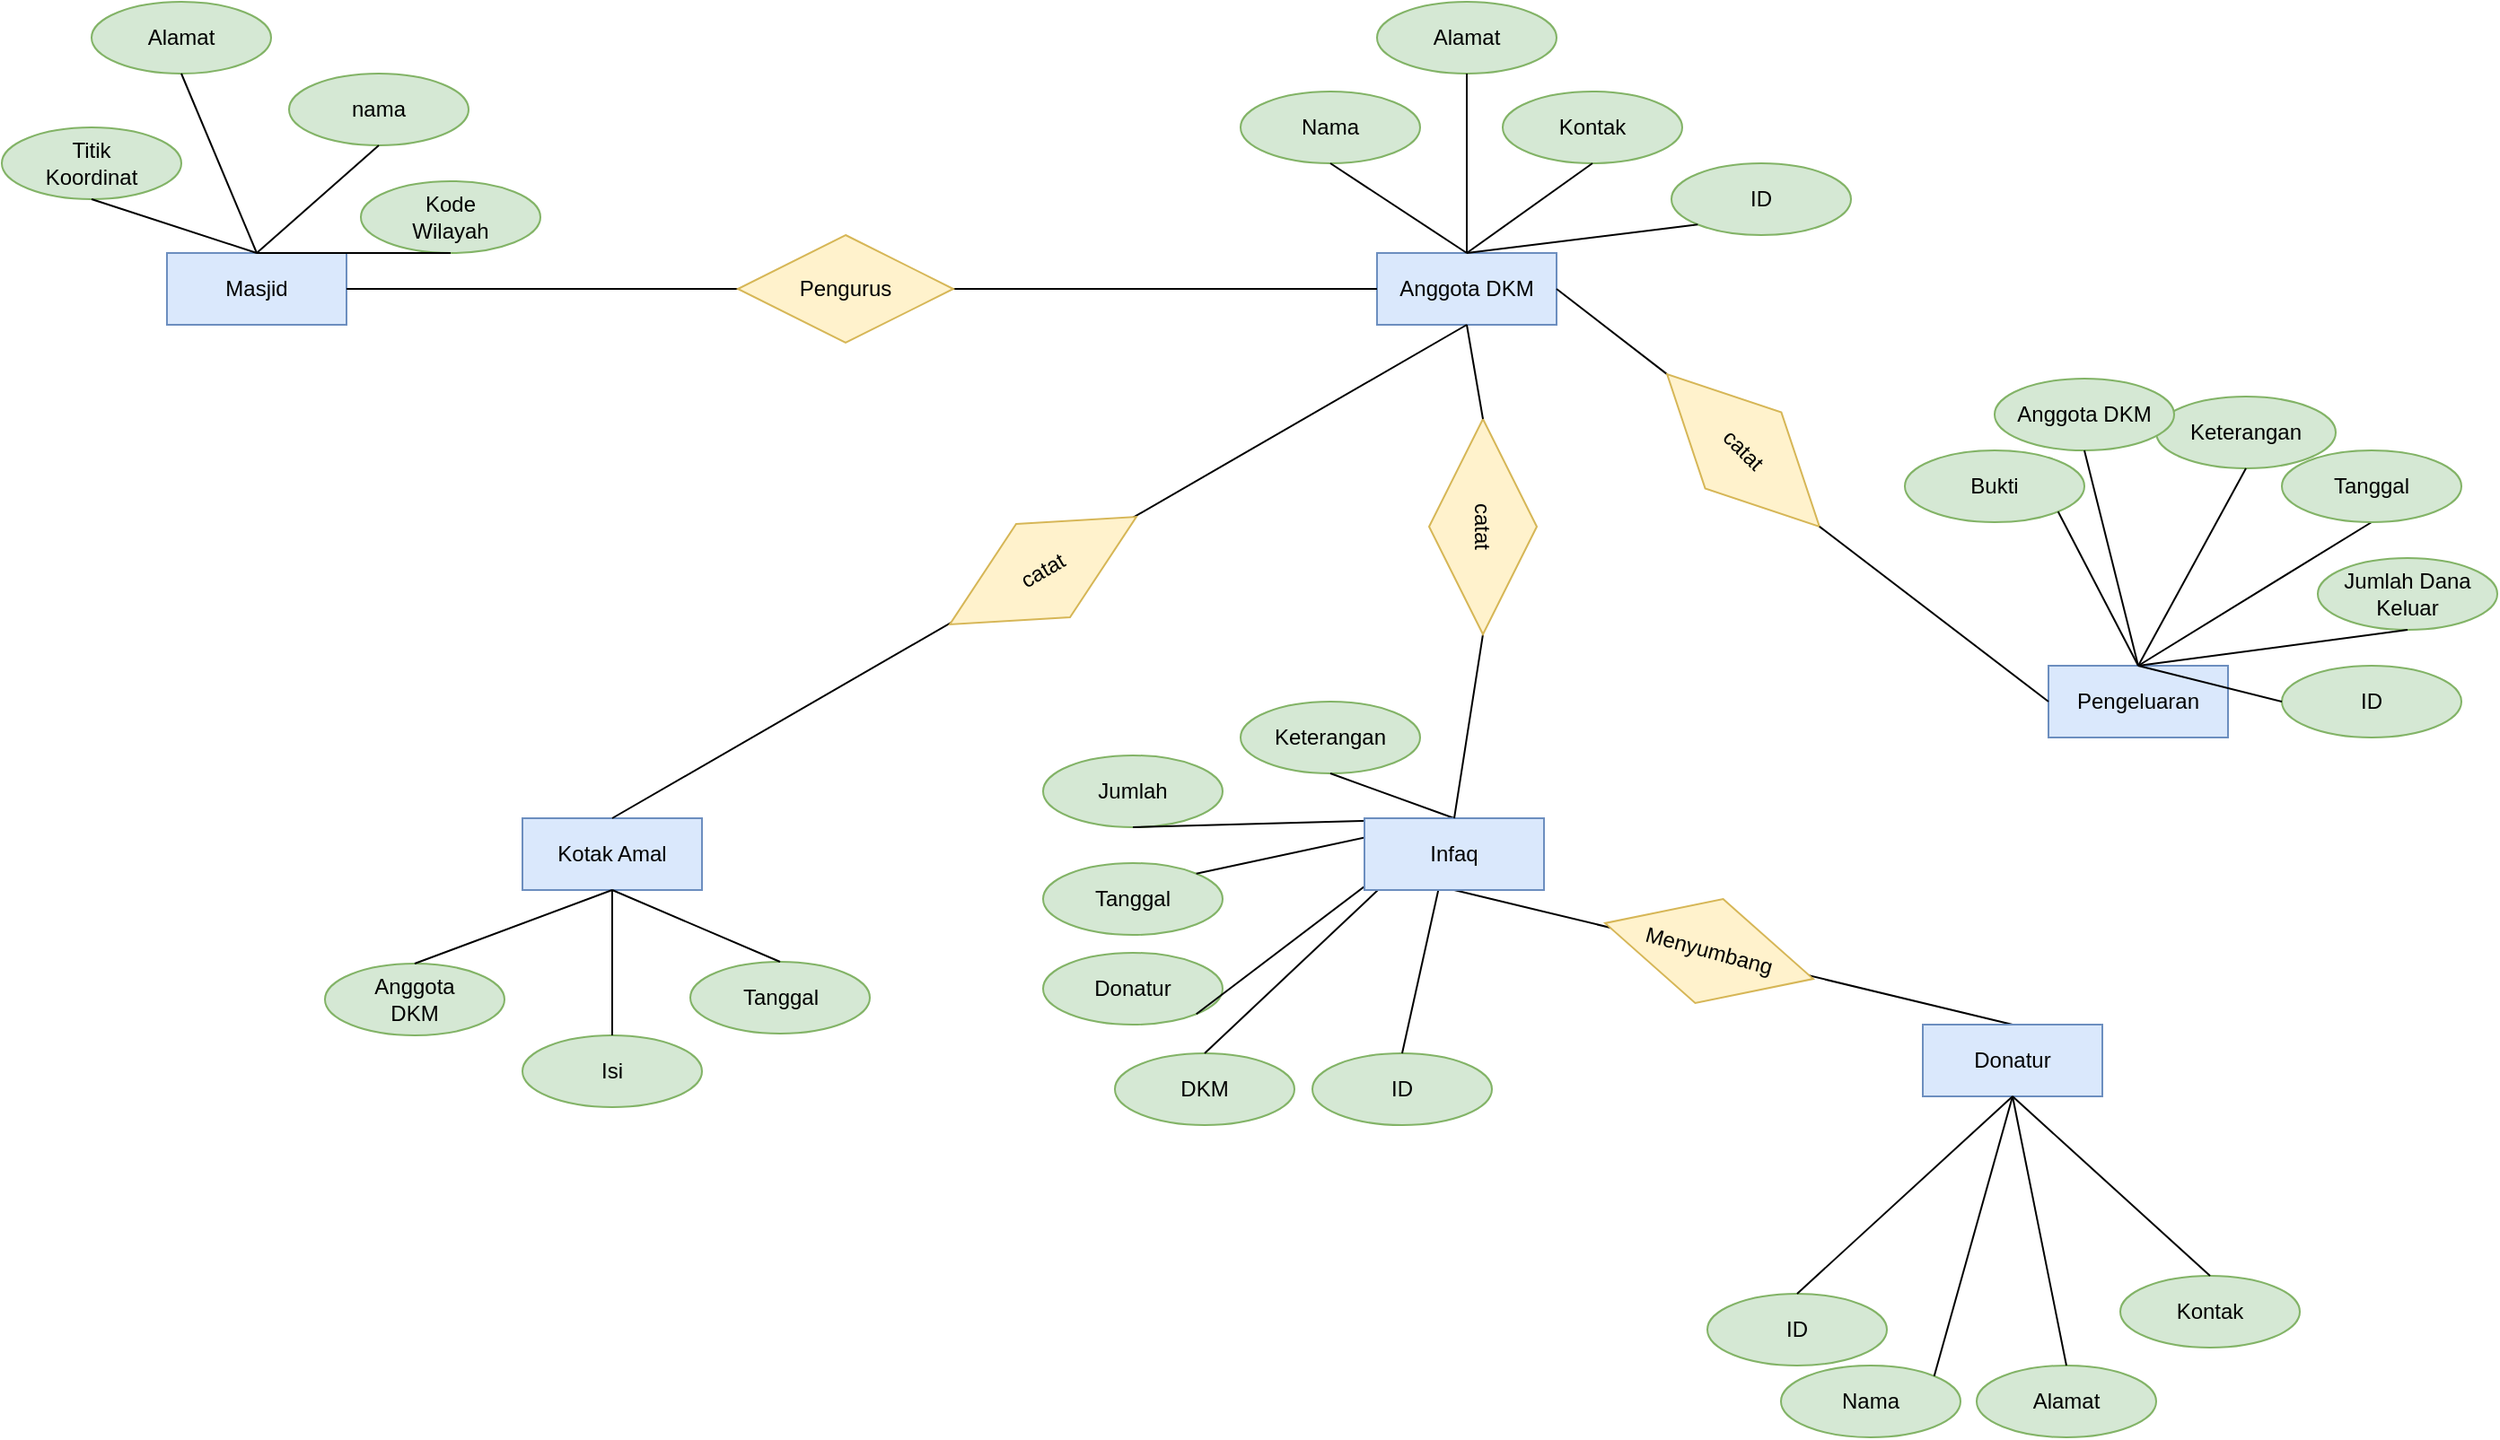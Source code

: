 <mxfile version="17.4.6" type="github">
  <diagram id="ojwaagqvYOmZUPkjRIsk" name="Page-1">
    <mxGraphModel dx="1955" dy="1115" grid="1" gridSize="10" guides="1" tooltips="1" connect="1" arrows="1" fold="1" page="1" pageScale="1" pageWidth="827" pageHeight="1169" math="0" shadow="0">
      <root>
        <mxCell id="0" />
        <mxCell id="1" parent="0" />
        <mxCell id="04sDIrjTk6wdlvFfQbJF-35" value="" style="endArrow=none;html=1;rounded=0;entryX=0.5;entryY=0;entryDx=0;entryDy=0;exitX=0.5;exitY=1;exitDx=0;exitDy=0;" parent="1" source="04sDIrjTk6wdlvFfQbJF-13" target="lsMuIVN3z13ud930ASun-19" edge="1">
          <mxGeometry relative="1" as="geometry">
            <mxPoint x="849" y="495" as="sourcePoint" />
            <mxPoint x="865" y="392.5" as="targetPoint" />
          </mxGeometry>
        </mxCell>
        <mxCell id="lsMuIVN3z13ud930ASun-1" value="Masjid" style="whiteSpace=wrap;html=1;align=center;fillColor=#dae8fc;strokeColor=#6c8ebf;" parent="1" vertex="1">
          <mxGeometry x="122" y="170" width="100" height="40" as="geometry" />
        </mxCell>
        <mxCell id="lsMuIVN3z13ud930ASun-2" value="Titik&lt;br&gt;Koordinat" style="ellipse;whiteSpace=wrap;html=1;align=center;fillColor=#d5e8d4;strokeColor=#82b366;" parent="1" vertex="1">
          <mxGeometry x="30" y="100" width="100" height="40" as="geometry" />
        </mxCell>
        <mxCell id="lsMuIVN3z13ud930ASun-3" value="Kode&lt;br&gt;Wilayah" style="ellipse;whiteSpace=wrap;html=1;align=center;fillColor=#d5e8d4;strokeColor=#82b366;" parent="1" vertex="1">
          <mxGeometry x="230" y="130" width="100" height="40" as="geometry" />
        </mxCell>
        <mxCell id="lsMuIVN3z13ud930ASun-4" value="nama" style="ellipse;whiteSpace=wrap;html=1;align=center;fillColor=#d5e8d4;strokeColor=#82b366;" parent="1" vertex="1">
          <mxGeometry x="190" y="70" width="100" height="40" as="geometry" />
        </mxCell>
        <mxCell id="lsMuIVN3z13ud930ASun-5" value="Alamat" style="ellipse;whiteSpace=wrap;html=1;align=center;fillColor=#d5e8d4;strokeColor=#82b366;" parent="1" vertex="1">
          <mxGeometry x="80" y="30" width="100" height="40" as="geometry" />
        </mxCell>
        <mxCell id="lsMuIVN3z13ud930ASun-6" value="" style="endArrow=none;html=1;rounded=0;exitX=0.5;exitY=1;exitDx=0;exitDy=0;entryX=0.5;entryY=0;entryDx=0;entryDy=0;" parent="1" source="lsMuIVN3z13ud930ASun-2" target="lsMuIVN3z13ud930ASun-1" edge="1">
          <mxGeometry relative="1" as="geometry">
            <mxPoint x="80" y="190" as="sourcePoint" />
            <mxPoint x="240" y="190" as="targetPoint" />
          </mxGeometry>
        </mxCell>
        <mxCell id="lsMuIVN3z13ud930ASun-7" value="" style="endArrow=none;html=1;rounded=0;exitX=0.5;exitY=1;exitDx=0;exitDy=0;entryX=0.5;entryY=0;entryDx=0;entryDy=0;" parent="1" source="lsMuIVN3z13ud930ASun-5" target="lsMuIVN3z13ud930ASun-1" edge="1">
          <mxGeometry relative="1" as="geometry">
            <mxPoint x="90" y="150" as="sourcePoint" />
            <mxPoint x="180.0" y="200" as="targetPoint" />
          </mxGeometry>
        </mxCell>
        <mxCell id="lsMuIVN3z13ud930ASun-8" value="" style="endArrow=none;html=1;rounded=0;exitX=0.5;exitY=1;exitDx=0;exitDy=0;entryX=0.5;entryY=0;entryDx=0;entryDy=0;" parent="1" source="lsMuIVN3z13ud930ASun-4" target="lsMuIVN3z13ud930ASun-1" edge="1">
          <mxGeometry relative="1" as="geometry">
            <mxPoint x="100" y="160" as="sourcePoint" />
            <mxPoint x="190.0" y="210" as="targetPoint" />
          </mxGeometry>
        </mxCell>
        <mxCell id="lsMuIVN3z13ud930ASun-9" value="" style="endArrow=none;html=1;rounded=0;exitX=0.5;exitY=1;exitDx=0;exitDy=0;entryX=0.5;entryY=0;entryDx=0;entryDy=0;" parent="1" source="lsMuIVN3z13ud930ASun-3" target="lsMuIVN3z13ud930ASun-1" edge="1">
          <mxGeometry relative="1" as="geometry">
            <mxPoint x="110" y="170" as="sourcePoint" />
            <mxPoint x="200.0" y="220" as="targetPoint" />
          </mxGeometry>
        </mxCell>
        <mxCell id="lsMuIVN3z13ud930ASun-10" value="Anggota DKM" style="whiteSpace=wrap;html=1;align=center;fillColor=#dae8fc;strokeColor=#6c8ebf;" parent="1" vertex="1">
          <mxGeometry x="796" y="170" width="100" height="40" as="geometry" />
        </mxCell>
        <mxCell id="lsMuIVN3z13ud930ASun-11" value="Nama" style="ellipse;whiteSpace=wrap;html=1;align=center;fillColor=#d5e8d4;strokeColor=#82b366;" parent="1" vertex="1">
          <mxGeometry x="720" y="80" width="100" height="40" as="geometry" />
        </mxCell>
        <mxCell id="lsMuIVN3z13ud930ASun-12" value="Alamat" style="ellipse;whiteSpace=wrap;html=1;align=center;fillColor=#d5e8d4;strokeColor=#82b366;" parent="1" vertex="1">
          <mxGeometry x="796" y="30" width="100" height="40" as="geometry" />
        </mxCell>
        <mxCell id="lsMuIVN3z13ud930ASun-13" value="Kontak" style="ellipse;whiteSpace=wrap;html=1;align=center;fillColor=#d5e8d4;strokeColor=#82b366;" parent="1" vertex="1">
          <mxGeometry x="866" y="80" width="100" height="40" as="geometry" />
        </mxCell>
        <mxCell id="lsMuIVN3z13ud930ASun-15" value="" style="endArrow=none;html=1;rounded=0;entryX=0.5;entryY=0;entryDx=0;entryDy=0;exitX=0.5;exitY=1;exitDx=0;exitDy=0;" parent="1" source="lsMuIVN3z13ud930ASun-11" target="lsMuIVN3z13ud930ASun-10" edge="1">
          <mxGeometry relative="1" as="geometry">
            <mxPoint x="706" y="120" as="sourcePoint" />
            <mxPoint x="466" y="180" as="targetPoint" />
          </mxGeometry>
        </mxCell>
        <mxCell id="lsMuIVN3z13ud930ASun-16" value="" style="endArrow=none;html=1;rounded=0;exitX=0.5;exitY=1;exitDx=0;exitDy=0;" parent="1" source="lsMuIVN3z13ud930ASun-12" edge="1">
          <mxGeometry relative="1" as="geometry">
            <mxPoint x="780.0" y="130" as="sourcePoint" />
            <mxPoint x="846" y="170" as="targetPoint" />
          </mxGeometry>
        </mxCell>
        <mxCell id="lsMuIVN3z13ud930ASun-17" value="" style="endArrow=none;html=1;rounded=0;entryX=0.5;entryY=0;entryDx=0;entryDy=0;exitX=0.5;exitY=1;exitDx=0;exitDy=0;" parent="1" source="lsMuIVN3z13ud930ASun-13" target="lsMuIVN3z13ud930ASun-10" edge="1">
          <mxGeometry relative="1" as="geometry">
            <mxPoint x="790.0" y="140" as="sourcePoint" />
            <mxPoint x="866" y="190" as="targetPoint" />
          </mxGeometry>
        </mxCell>
        <mxCell id="lsMuIVN3z13ud930ASun-19" value="Donatur" style="whiteSpace=wrap;html=1;align=center;fillColor=#dae8fc;strokeColor=#6c8ebf;" parent="1" vertex="1">
          <mxGeometry x="1100" y="600" width="100" height="40" as="geometry" />
        </mxCell>
        <mxCell id="lsMuIVN3z13ud930ASun-20" value="Nama" style="ellipse;whiteSpace=wrap;html=1;align=center;fillColor=#d5e8d4;strokeColor=#82b366;" parent="1" vertex="1">
          <mxGeometry x="1021" y="790" width="100" height="40" as="geometry" />
        </mxCell>
        <mxCell id="lsMuIVN3z13ud930ASun-21" value="Alamat" style="ellipse;whiteSpace=wrap;html=1;align=center;fillColor=#d5e8d4;strokeColor=#82b366;" parent="1" vertex="1">
          <mxGeometry x="1130" y="790" width="100" height="40" as="geometry" />
        </mxCell>
        <mxCell id="lsMuIVN3z13ud930ASun-22" value="Kontak" style="ellipse;whiteSpace=wrap;html=1;align=center;fillColor=#d5e8d4;strokeColor=#82b366;" parent="1" vertex="1">
          <mxGeometry x="1210" y="740" width="100" height="40" as="geometry" />
        </mxCell>
        <mxCell id="lsMuIVN3z13ud930ASun-23" value="" style="endArrow=none;html=1;rounded=0;exitX=0.5;exitY=1;exitDx=0;exitDy=0;entryX=0.5;entryY=0;entryDx=0;entryDy=0;" parent="1" source="lsMuIVN3z13ud930ASun-19" target="lsMuIVN3z13ud930ASun-21" edge="1">
          <mxGeometry relative="1" as="geometry">
            <mxPoint x="1196" y="720" as="sourcePoint" />
            <mxPoint x="1356" y="720" as="targetPoint" />
          </mxGeometry>
        </mxCell>
        <mxCell id="lsMuIVN3z13ud930ASun-24" value="" style="endArrow=none;html=1;rounded=0;entryX=1;entryY=0;entryDx=0;entryDy=0;exitX=0.5;exitY=1;exitDx=0;exitDy=0;" parent="1" source="lsMuIVN3z13ud930ASun-19" target="lsMuIVN3z13ud930ASun-20" edge="1">
          <mxGeometry relative="1" as="geometry">
            <mxPoint x="1096" y="760" as="sourcePoint" />
            <mxPoint x="1106" y="680" as="targetPoint" />
          </mxGeometry>
        </mxCell>
        <mxCell id="lsMuIVN3z13ud930ASun-25" value="" style="endArrow=none;html=1;rounded=0;entryX=0.5;entryY=0;entryDx=0;entryDy=0;exitX=0.5;exitY=1;exitDx=0;exitDy=0;" parent="1" source="lsMuIVN3z13ud930ASun-19" target="lsMuIVN3z13ud930ASun-22" edge="1">
          <mxGeometry relative="1" as="geometry">
            <mxPoint x="1096" y="760" as="sourcePoint" />
            <mxPoint x="1036" y="730" as="targetPoint" />
          </mxGeometry>
        </mxCell>
        <mxCell id="lsMuIVN3z13ud930ASun-26" value="Menyumbang" style="shape=rhombus;perimeter=rhombusPerimeter;whiteSpace=wrap;html=1;align=center;fillColor=#fff2cc;strokeColor=#d6b656;rotation=15;" parent="1" vertex="1">
          <mxGeometry x="921" y="529" width="120" height="60" as="geometry" />
        </mxCell>
        <mxCell id="lsMuIVN3z13ud930ASun-27" value="Kotak Amal" style="whiteSpace=wrap;html=1;align=center;fillColor=#dae8fc;strokeColor=#6c8ebf;" parent="1" vertex="1">
          <mxGeometry x="320" y="485" width="100" height="40" as="geometry" />
        </mxCell>
        <mxCell id="lsMuIVN3z13ud930ASun-28" value="Anggota&lt;br&gt;DKM" style="ellipse;whiteSpace=wrap;html=1;align=center;fillColor=#d5e8d4;strokeColor=#82b366;" parent="1" vertex="1">
          <mxGeometry x="210" y="566" width="100" height="40" as="geometry" />
        </mxCell>
        <mxCell id="lsMuIVN3z13ud930ASun-30" value="Tanggal" style="ellipse;whiteSpace=wrap;html=1;align=center;fillColor=#d5e8d4;strokeColor=#82b366;" parent="1" vertex="1">
          <mxGeometry x="413.5" y="565" width="100" height="40" as="geometry" />
        </mxCell>
        <mxCell id="lsMuIVN3z13ud930ASun-31" value="" style="endArrow=none;html=1;rounded=0;exitX=0.5;exitY=1;exitDx=0;exitDy=0;entryX=0.5;entryY=0;entryDx=0;entryDy=0;" parent="1" source="lsMuIVN3z13ud930ASun-27" target="lsMuIVN3z13ud930ASun-28" edge="1">
          <mxGeometry relative="1" as="geometry">
            <mxPoint x="-150" y="495" as="sourcePoint" />
            <mxPoint x="-150" y="405" as="targetPoint" />
          </mxGeometry>
        </mxCell>
        <mxCell id="lsMuIVN3z13ud930ASun-32" value="" style="endArrow=none;html=1;rounded=0;entryX=0.5;entryY=0;entryDx=0;entryDy=0;exitX=0.5;exitY=1;exitDx=0;exitDy=0;" parent="1" source="lsMuIVN3z13ud930ASun-27" target="lsMuIVN3z13ud930ASun-30" edge="1">
          <mxGeometry relative="1" as="geometry">
            <mxPoint x="370" y="485" as="sourcePoint" />
            <mxPoint x="310" y="445" as="targetPoint" />
          </mxGeometry>
        </mxCell>
        <mxCell id="lsMuIVN3z13ud930ASun-84" value="Pengeluaran" style="whiteSpace=wrap;html=1;align=center;fillColor=#dae8fc;strokeColor=#6c8ebf;" parent="1" vertex="1">
          <mxGeometry x="1170" y="400" width="100" height="40" as="geometry" />
        </mxCell>
        <mxCell id="lsMuIVN3z13ud930ASun-85" value="Bukti" style="ellipse;whiteSpace=wrap;html=1;align=center;fillColor=#d5e8d4;strokeColor=#82b366;" parent="1" vertex="1">
          <mxGeometry x="1090" y="280" width="100" height="40" as="geometry" />
        </mxCell>
        <mxCell id="lsMuIVN3z13ud930ASun-86" value="Jumlah Dana Keluar" style="ellipse;whiteSpace=wrap;html=1;align=center;fillColor=#d5e8d4;strokeColor=#82b366;" parent="1" vertex="1">
          <mxGeometry x="1320" y="340" width="100" height="40" as="geometry" />
        </mxCell>
        <mxCell id="lsMuIVN3z13ud930ASun-87" value="Keterangan" style="ellipse;whiteSpace=wrap;html=1;align=center;fillColor=#d5e8d4;strokeColor=#82b366;" parent="1" vertex="1">
          <mxGeometry x="1230" y="250" width="100" height="40" as="geometry" />
        </mxCell>
        <mxCell id="lsMuIVN3z13ud930ASun-88" value="Anggota DKM" style="ellipse;whiteSpace=wrap;html=1;align=center;fillColor=#d5e8d4;strokeColor=#82b366;" parent="1" vertex="1">
          <mxGeometry x="1140" y="240" width="100" height="40" as="geometry" />
        </mxCell>
        <mxCell id="lsMuIVN3z13ud930ASun-89" value="" style="endArrow=none;html=1;rounded=0;exitX=0.5;exitY=1;exitDx=0;exitDy=0;entryX=0.5;entryY=0;entryDx=0;entryDy=0;startArrow=none;" parent="1" source="04sDIrjTk6wdlvFfQbJF-5" target="lsMuIVN3z13ud930ASun-84" edge="1">
          <mxGeometry relative="1" as="geometry">
            <mxPoint x="1100" y="410" as="sourcePoint" />
            <mxPoint x="1260" y="410" as="targetPoint" />
          </mxGeometry>
        </mxCell>
        <mxCell id="lsMuIVN3z13ud930ASun-90" value="" style="endArrow=none;html=1;rounded=0;exitX=0.5;exitY=1;exitDx=0;exitDy=0;entryX=0.5;entryY=0;entryDx=0;entryDy=0;" parent="1" source="lsMuIVN3z13ud930ASun-88" target="lsMuIVN3z13ud930ASun-84" edge="1">
          <mxGeometry relative="1" as="geometry">
            <mxPoint x="1110" y="370" as="sourcePoint" />
            <mxPoint x="1200.0" y="420" as="targetPoint" />
          </mxGeometry>
        </mxCell>
        <mxCell id="lsMuIVN3z13ud930ASun-91" value="" style="endArrow=none;html=1;rounded=0;exitX=0.5;exitY=1;exitDx=0;exitDy=0;entryX=0.5;entryY=0;entryDx=0;entryDy=0;" parent="1" source="lsMuIVN3z13ud930ASun-87" target="lsMuIVN3z13ud930ASun-84" edge="1">
          <mxGeometry relative="1" as="geometry">
            <mxPoint x="1120" y="380" as="sourcePoint" />
            <mxPoint x="1210.0" y="430" as="targetPoint" />
          </mxGeometry>
        </mxCell>
        <mxCell id="lsMuIVN3z13ud930ASun-92" value="" style="endArrow=none;html=1;rounded=0;exitX=0.5;exitY=1;exitDx=0;exitDy=0;entryX=0.5;entryY=0;entryDx=0;entryDy=0;" parent="1" source="lsMuIVN3z13ud930ASun-86" target="lsMuIVN3z13ud930ASun-84" edge="1">
          <mxGeometry relative="1" as="geometry">
            <mxPoint x="1130" y="390" as="sourcePoint" />
            <mxPoint x="1220.0" y="440" as="targetPoint" />
          </mxGeometry>
        </mxCell>
        <mxCell id="04sDIrjTk6wdlvFfQbJF-1" value="ID" style="ellipse;whiteSpace=wrap;html=1;align=center;fillColor=#d5e8d4;strokeColor=#82b366;" parent="1" vertex="1">
          <mxGeometry x="960" y="120" width="100" height="40" as="geometry" />
        </mxCell>
        <mxCell id="04sDIrjTk6wdlvFfQbJF-3" value="" style="endArrow=none;html=1;rounded=0;entryX=0.5;entryY=0;entryDx=0;entryDy=0;exitX=0;exitY=1;exitDx=0;exitDy=0;" parent="1" source="04sDIrjTk6wdlvFfQbJF-1" target="lsMuIVN3z13ud930ASun-10" edge="1">
          <mxGeometry relative="1" as="geometry">
            <mxPoint x="926" y="130" as="sourcePoint" />
            <mxPoint x="856.0" y="180" as="targetPoint" />
          </mxGeometry>
        </mxCell>
        <mxCell id="04sDIrjTk6wdlvFfQbJF-4" value="ID" style="ellipse;whiteSpace=wrap;html=1;align=center;fillColor=#d5e8d4;strokeColor=#82b366;" parent="1" vertex="1">
          <mxGeometry x="1300" y="400" width="100" height="40" as="geometry" />
        </mxCell>
        <mxCell id="04sDIrjTk6wdlvFfQbJF-5" value="Tanggal" style="ellipse;whiteSpace=wrap;html=1;align=center;fillColor=#d5e8d4;strokeColor=#82b366;" parent="1" vertex="1">
          <mxGeometry x="1300" y="280" width="100" height="40" as="geometry" />
        </mxCell>
        <mxCell id="04sDIrjTk6wdlvFfQbJF-7" value="" style="endArrow=none;html=1;rounded=0;exitX=1;exitY=1;exitDx=0;exitDy=0;entryX=0.5;entryY=0;entryDx=0;entryDy=0;" parent="1" source="lsMuIVN3z13ud930ASun-85" target="lsMuIVN3z13ud930ASun-84" edge="1">
          <mxGeometry relative="1" as="geometry">
            <mxPoint x="1200" y="290" as="sourcePoint" />
            <mxPoint x="1190" y="410" as="targetPoint" />
          </mxGeometry>
        </mxCell>
        <mxCell id="04sDIrjTk6wdlvFfQbJF-8" value="" style="endArrow=none;html=1;rounded=0;exitX=0;exitY=0.5;exitDx=0;exitDy=0;entryX=0.5;entryY=0;entryDx=0;entryDy=0;" parent="1" source="04sDIrjTk6wdlvFfQbJF-4" target="lsMuIVN3z13ud930ASun-84" edge="1">
          <mxGeometry relative="1" as="geometry">
            <mxPoint x="1135.186" y="314.21" as="sourcePoint" />
            <mxPoint x="1200" y="420" as="targetPoint" />
          </mxGeometry>
        </mxCell>
        <mxCell id="04sDIrjTk6wdlvFfQbJF-9" value="ID" style="ellipse;whiteSpace=wrap;html=1;align=center;fillColor=#d5e8d4;strokeColor=#82b366;" parent="1" vertex="1">
          <mxGeometry x="980" y="750" width="100" height="40" as="geometry" />
        </mxCell>
        <mxCell id="04sDIrjTk6wdlvFfQbJF-10" value="" style="endArrow=none;html=1;rounded=0;entryX=0.5;entryY=0;entryDx=0;entryDy=0;exitX=0.5;exitY=1;exitDx=0;exitDy=0;" parent="1" source="lsMuIVN3z13ud930ASun-19" target="04sDIrjTk6wdlvFfQbJF-9" edge="1">
          <mxGeometry relative="1" as="geometry">
            <mxPoint x="1106" y="770" as="sourcePoint" />
            <mxPoint x="1036" y="730" as="targetPoint" />
          </mxGeometry>
        </mxCell>
        <mxCell id="04sDIrjTk6wdlvFfQbJF-11" value="Isi" style="ellipse;whiteSpace=wrap;html=1;align=center;fillColor=#d5e8d4;strokeColor=#82b366;" parent="1" vertex="1">
          <mxGeometry x="320" y="606" width="100" height="40" as="geometry" />
        </mxCell>
        <mxCell id="04sDIrjTk6wdlvFfQbJF-12" value="" style="endArrow=none;html=1;rounded=0;entryX=0.5;entryY=0;entryDx=0;entryDy=0;exitX=0.5;exitY=1;exitDx=0;exitDy=0;" parent="1" source="lsMuIVN3z13ud930ASun-27" target="04sDIrjTk6wdlvFfQbJF-11" edge="1">
          <mxGeometry relative="1" as="geometry">
            <mxPoint x="370" y="485" as="sourcePoint" />
            <mxPoint x="456" y="445" as="targetPoint" />
          </mxGeometry>
        </mxCell>
        <mxCell id="04sDIrjTk6wdlvFfQbJF-14" value="Tanggal" style="ellipse;whiteSpace=wrap;html=1;align=center;fillColor=#d5e8d4;strokeColor=#82b366;" parent="1" vertex="1">
          <mxGeometry x="610" y="510" width="100" height="40" as="geometry" />
        </mxCell>
        <mxCell id="04sDIrjTk6wdlvFfQbJF-15" value="Keterangan" style="ellipse;whiteSpace=wrap;html=1;align=center;fillColor=#d5e8d4;strokeColor=#82b366;" parent="1" vertex="1">
          <mxGeometry x="720" y="420" width="100" height="40" as="geometry" />
        </mxCell>
        <mxCell id="04sDIrjTk6wdlvFfQbJF-16" value="ID" style="ellipse;whiteSpace=wrap;html=1;align=center;fillColor=#d5e8d4;strokeColor=#82b366;" parent="1" vertex="1">
          <mxGeometry x="760" y="616" width="100" height="40" as="geometry" />
        </mxCell>
        <mxCell id="04sDIrjTk6wdlvFfQbJF-17" value="DKM" style="ellipse;whiteSpace=wrap;html=1;align=center;fillColor=#d5e8d4;strokeColor=#82b366;" parent="1" vertex="1">
          <mxGeometry x="650" y="616" width="100" height="40" as="geometry" />
        </mxCell>
        <mxCell id="04sDIrjTk6wdlvFfQbJF-18" value="Jumlah" style="ellipse;whiteSpace=wrap;html=1;align=center;fillColor=#d5e8d4;strokeColor=#82b366;" parent="1" vertex="1">
          <mxGeometry x="610" y="450" width="100" height="40" as="geometry" />
        </mxCell>
        <mxCell id="04sDIrjTk6wdlvFfQbJF-19" value="Donatur" style="ellipse;whiteSpace=wrap;html=1;align=center;fillColor=#d5e8d4;strokeColor=#82b366;" parent="1" vertex="1">
          <mxGeometry x="610" y="560" width="100" height="40" as="geometry" />
        </mxCell>
        <mxCell id="04sDIrjTk6wdlvFfQbJF-20" value="" style="endArrow=none;html=1;rounded=0;entryX=0.5;entryY=0;entryDx=0;entryDy=0;exitX=0.5;exitY=0;exitDx=0;exitDy=0;" parent="1" source="04sDIrjTk6wdlvFfQbJF-16" target="04sDIrjTk6wdlvFfQbJF-13" edge="1">
          <mxGeometry relative="1" as="geometry">
            <mxPoint x="476" y="505" as="sourcePoint" />
            <mxPoint x="552" y="455" as="targetPoint" />
          </mxGeometry>
        </mxCell>
        <mxCell id="04sDIrjTk6wdlvFfQbJF-21" value="" style="endArrow=none;html=1;rounded=0;entryX=0.5;entryY=0;entryDx=0;entryDy=0;exitX=0.5;exitY=0;exitDx=0;exitDy=0;" parent="1" source="04sDIrjTk6wdlvFfQbJF-17" target="04sDIrjTk6wdlvFfQbJF-13" edge="1">
          <mxGeometry relative="1" as="geometry">
            <mxPoint x="719" y="455" as="sourcePoint" />
            <mxPoint x="849" y="495" as="targetPoint" />
          </mxGeometry>
        </mxCell>
        <mxCell id="04sDIrjTk6wdlvFfQbJF-22" value="" style="endArrow=none;html=1;rounded=0;entryX=0.5;entryY=0;entryDx=0;entryDy=0;exitX=1;exitY=1;exitDx=0;exitDy=0;" parent="1" source="04sDIrjTk6wdlvFfQbJF-19" target="04sDIrjTk6wdlvFfQbJF-13" edge="1">
          <mxGeometry relative="1" as="geometry">
            <mxPoint x="823" y="325" as="sourcePoint" />
            <mxPoint x="849" y="495" as="targetPoint" />
          </mxGeometry>
        </mxCell>
        <mxCell id="04sDIrjTk6wdlvFfQbJF-23" value="" style="endArrow=none;html=1;rounded=0;entryX=0.5;entryY=0;entryDx=0;entryDy=0;exitX=1;exitY=0;exitDx=0;exitDy=0;" parent="1" source="04sDIrjTk6wdlvFfQbJF-14" target="04sDIrjTk6wdlvFfQbJF-13" edge="1">
          <mxGeometry relative="1" as="geometry">
            <mxPoint x="838.355" y="314.142" as="sourcePoint" />
            <mxPoint x="849" y="495" as="targetPoint" />
          </mxGeometry>
        </mxCell>
        <mxCell id="04sDIrjTk6wdlvFfQbJF-24" value="" style="endArrow=none;html=1;rounded=0;entryX=0.5;entryY=0;entryDx=0;entryDy=0;exitX=0.5;exitY=1;exitDx=0;exitDy=0;" parent="1" source="04sDIrjTk6wdlvFfQbJF-18" target="04sDIrjTk6wdlvFfQbJF-13" edge="1">
          <mxGeometry relative="1" as="geometry">
            <mxPoint x="867.645" y="314.142" as="sourcePoint" />
            <mxPoint x="849" y="495" as="targetPoint" />
          </mxGeometry>
        </mxCell>
        <mxCell id="04sDIrjTk6wdlvFfQbJF-25" value="" style="endArrow=none;html=1;rounded=0;entryX=0.5;entryY=0;entryDx=0;entryDy=0;exitX=0.5;exitY=1;exitDx=0;exitDy=0;" parent="1" source="04sDIrjTk6wdlvFfQbJF-15" target="04sDIrjTk6wdlvFfQbJF-13" edge="1">
          <mxGeometry relative="1" as="geometry">
            <mxPoint x="943" y="385" as="sourcePoint" />
            <mxPoint x="849" y="495" as="targetPoint" />
          </mxGeometry>
        </mxCell>
        <mxCell id="04sDIrjTk6wdlvFfQbJF-26" value="" style="endArrow=none;html=1;rounded=0;entryX=1;entryY=0.5;entryDx=0;entryDy=0;exitX=0;exitY=0.5;exitDx=0;exitDy=0;" parent="1" source="lsMuIVN3z13ud930ASun-10" target="lsMuIVN3z13ud930ASun-1" edge="1">
          <mxGeometry relative="1" as="geometry">
            <mxPoint x="570" y="220" as="sourcePoint" />
            <mxPoint x="182" y="180" as="targetPoint" />
          </mxGeometry>
        </mxCell>
        <mxCell id="lsMuIVN3z13ud930ASun-18" value="Pengurus" style="shape=rhombus;perimeter=rhombusPerimeter;whiteSpace=wrap;html=1;align=center;fillColor=#fff2cc;strokeColor=#d6b656;" parent="1" vertex="1">
          <mxGeometry x="440" y="160" width="120" height="60" as="geometry" />
        </mxCell>
        <mxCell id="04sDIrjTk6wdlvFfQbJF-27" value="" style="endArrow=none;html=1;rounded=0;entryX=1;entryY=0.5;entryDx=0;entryDy=0;exitX=0;exitY=0.5;exitDx=0;exitDy=0;startArrow=none;" parent="1" source="04sDIrjTk6wdlvFfQbJF-28" target="lsMuIVN3z13ud930ASun-10" edge="1">
          <mxGeometry relative="1" as="geometry">
            <mxPoint x="984.645" y="164.142" as="sourcePoint" />
            <mxPoint x="856" y="180" as="targetPoint" />
          </mxGeometry>
        </mxCell>
        <mxCell id="04sDIrjTk6wdlvFfQbJF-28" value="catat" style="shape=rhombus;perimeter=rhombusPerimeter;whiteSpace=wrap;html=1;align=center;fillColor=#fff2cc;strokeColor=#d6b656;rotation=45;" parent="1" vertex="1">
          <mxGeometry x="940" y="250" width="120" height="60" as="geometry" />
        </mxCell>
        <mxCell id="04sDIrjTk6wdlvFfQbJF-29" value="" style="endArrow=none;html=1;rounded=0;entryX=1;entryY=0.5;entryDx=0;entryDy=0;exitX=0;exitY=0.5;exitDx=0;exitDy=0;" parent="1" source="lsMuIVN3z13ud930ASun-84" target="04sDIrjTk6wdlvFfQbJF-28" edge="1">
          <mxGeometry relative="1" as="geometry">
            <mxPoint x="1140" y="430" as="sourcePoint" />
            <mxPoint x="896" y="190" as="targetPoint" />
          </mxGeometry>
        </mxCell>
        <mxCell id="04sDIrjTk6wdlvFfQbJF-13" value="Infaq" style="whiteSpace=wrap;html=1;align=center;fillColor=#dae8fc;strokeColor=#6c8ebf;" parent="1" vertex="1">
          <mxGeometry x="789" y="485" width="100" height="40" as="geometry" />
        </mxCell>
        <mxCell id="04sDIrjTk6wdlvFfQbJF-32" value="" style="endArrow=none;html=1;rounded=0;entryX=1;entryY=0.5;entryDx=0;entryDy=0;exitX=0.5;exitY=0;exitDx=0;exitDy=0;" parent="1" source="04sDIrjTk6wdlvFfQbJF-13" target="04sDIrjTk6wdlvFfQbJF-33" edge="1">
          <mxGeometry relative="1" as="geometry">
            <mxPoint x="740" y="507.5" as="sourcePoint" />
            <mxPoint x="751" y="232.5" as="targetPoint" />
          </mxGeometry>
        </mxCell>
        <mxCell id="04sDIrjTk6wdlvFfQbJF-33" value="catat" style="shape=rhombus;perimeter=rhombusPerimeter;whiteSpace=wrap;html=1;align=center;fillColor=#fff2cc;strokeColor=#d6b656;rotation=90;" parent="1" vertex="1">
          <mxGeometry x="795" y="292.5" width="120" height="60" as="geometry" />
        </mxCell>
        <mxCell id="04sDIrjTk6wdlvFfQbJF-34" value="" style="endArrow=none;html=1;rounded=0;entryX=0.5;entryY=1;entryDx=0;entryDy=0;exitX=0;exitY=0.5;exitDx=0;exitDy=0;startArrow=none;" parent="1" source="04sDIrjTk6wdlvFfQbJF-33" target="lsMuIVN3z13ud930ASun-10" edge="1">
          <mxGeometry relative="1" as="geometry">
            <mxPoint x="839.645" y="206.642" as="sourcePoint" />
            <mxPoint x="747" y="232.5" as="targetPoint" />
          </mxGeometry>
        </mxCell>
        <mxCell id="04sDIrjTk6wdlvFfQbJF-36" value="" style="endArrow=none;html=1;rounded=0;entryX=0.5;entryY=0;entryDx=0;entryDy=0;exitX=0.5;exitY=1;exitDx=0;exitDy=0;" parent="1" source="lsMuIVN3z13ud930ASun-10" target="lsMuIVN3z13ud930ASun-27" edge="1">
          <mxGeometry relative="1" as="geometry">
            <mxPoint x="806" y="200" as="sourcePoint" />
            <mxPoint x="232" y="200" as="targetPoint" />
          </mxGeometry>
        </mxCell>
        <mxCell id="04sDIrjTk6wdlvFfQbJF-37" value="catat" style="shape=rhombus;perimeter=rhombusPerimeter;whiteSpace=wrap;html=1;align=center;fillColor=#fff2cc;strokeColor=#d6b656;rotation=-30;" parent="1" vertex="1">
          <mxGeometry x="550" y="317" width="120" height="60" as="geometry" />
        </mxCell>
      </root>
    </mxGraphModel>
  </diagram>
</mxfile>
